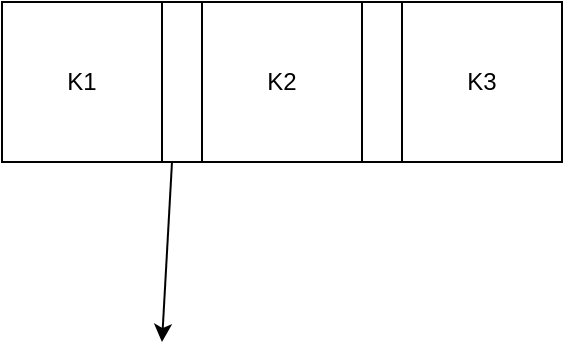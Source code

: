 <mxfile version="17.4.1" type="github">
  <diagram id="-vnJ4vD3JjKTjUZ46qzA" name="Page-1">
    <mxGraphModel dx="1392" dy="684" grid="1" gridSize="10" guides="1" tooltips="1" connect="1" arrows="1" fold="1" page="1" pageScale="1" pageWidth="827" pageHeight="1169" math="0" shadow="0">
      <root>
        <mxCell id="0" />
        <mxCell id="1" parent="0" />
        <mxCell id="cZBG06Km6QRyo1kBMmI6-2" value="K1" style="whiteSpace=wrap;html=1;aspect=fixed;" vertex="1" parent="1">
          <mxGeometry x="200" y="230" width="80" height="80" as="geometry" />
        </mxCell>
        <mxCell id="cZBG06Km6QRyo1kBMmI6-3" value="K2" style="whiteSpace=wrap;html=1;aspect=fixed;" vertex="1" parent="1">
          <mxGeometry x="300" y="230" width="80" height="80" as="geometry" />
        </mxCell>
        <mxCell id="cZBG06Km6QRyo1kBMmI6-4" value="K3" style="whiteSpace=wrap;html=1;aspect=fixed;" vertex="1" parent="1">
          <mxGeometry x="400" y="230" width="80" height="80" as="geometry" />
        </mxCell>
        <mxCell id="cZBG06Km6QRyo1kBMmI6-6" value="" style="rounded=0;whiteSpace=wrap;html=1;" vertex="1" parent="1">
          <mxGeometry x="280" y="230" width="20" height="80" as="geometry" />
        </mxCell>
        <mxCell id="cZBG06Km6QRyo1kBMmI6-7" value="" style="rounded=0;whiteSpace=wrap;html=1;" vertex="1" parent="1">
          <mxGeometry x="380" y="230" width="20" height="80" as="geometry" />
        </mxCell>
        <mxCell id="cZBG06Km6QRyo1kBMmI6-8" value="" style="endArrow=classic;html=1;rounded=0;exitX=0.25;exitY=1;exitDx=0;exitDy=0;" edge="1" parent="1" source="cZBG06Km6QRyo1kBMmI6-6">
          <mxGeometry width="50" height="50" relative="1" as="geometry">
            <mxPoint x="390" y="380" as="sourcePoint" />
            <mxPoint x="280" y="400" as="targetPoint" />
          </mxGeometry>
        </mxCell>
      </root>
    </mxGraphModel>
  </diagram>
</mxfile>
